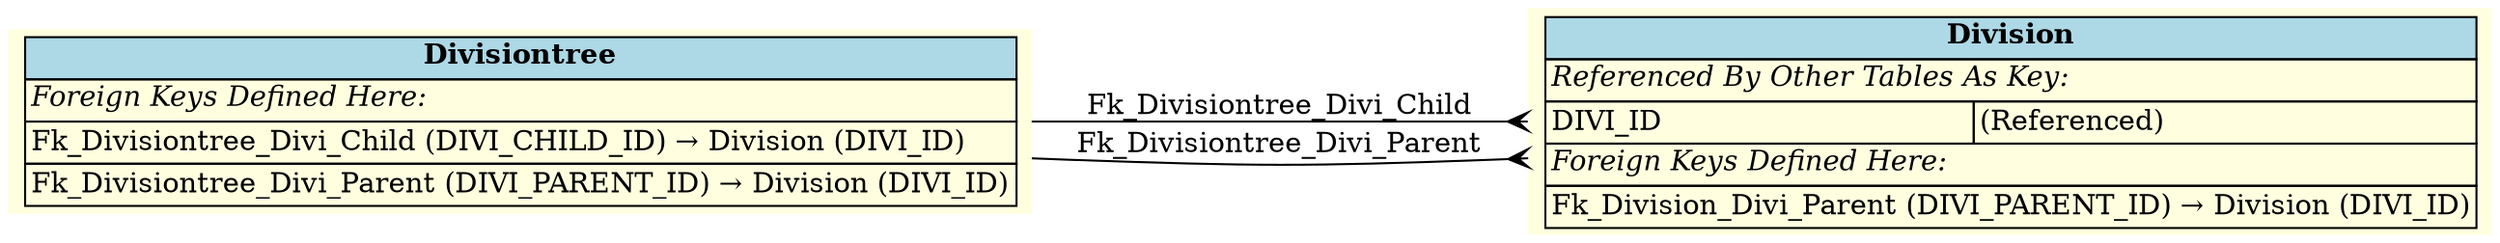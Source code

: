 digraph ERD {
  rankdir=LR;
  node [shape=plaintext, style=filled, fillcolor=lightyellow];
  edge [arrowhead=crow, arrowtail=none, dir=both, labelfontsize=10];

  "Divisiontree" [
    label=<
    <TABLE BORDER="0" CELLBORDER="1" CELLSPACING="0" BGCOLOR="lightyellow">
      <TR><TD COLSPAN="2" BGCOLOR="lightblue"><B>Divisiontree</B></TD></TR>
      <TR><TD COLSPAN="2" ALIGN="LEFT"><I>Foreign Keys Defined Here:</I></TD></TR>
      <TR><TD ALIGN="LEFT" COLSPAN="2">Fk_Divisiontree_Divi_Child (DIVI_CHILD_ID) &rarr; Division (DIVI_ID)</TD></TR>
      <TR><TD ALIGN="LEFT" COLSPAN="2">Fk_Divisiontree_Divi_Parent (DIVI_PARENT_ID) &rarr; Division (DIVI_ID)</TD></TR>
    </TABLE>
    >
  ];

  "Division" [
    label=<
    <TABLE BORDER="0" CELLBORDER="1" CELLSPACING="0" BGCOLOR="lightyellow">
      <TR><TD COLSPAN="2" BGCOLOR="lightblue"><B>Division</B></TD></TR>
      <TR><TD COLSPAN="2" ALIGN="LEFT"><I>Referenced By Other Tables As Key:</I></TD></TR>
      <TR><TD ALIGN="LEFT">DIVI_ID</TD><TD ALIGN="LEFT">(Referenced)</TD></TR>
      <TR><TD COLSPAN="2" ALIGN="LEFT"><I>Foreign Keys Defined Here:</I></TD></TR>
      <TR><TD ALIGN="LEFT" COLSPAN="2">Fk_Division_Divi_Parent (DIVI_PARENT_ID) &rarr; Division (DIVI_ID)</TD></TR>
    </TABLE>
    >
  ];

  "Divisiontree" -> "Division" [label=" Fk_Divisiontree_Divi_Child "];
  "Divisiontree" -> "Division" [label=" Fk_Divisiontree_Divi_Parent "];
}
